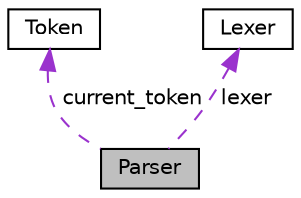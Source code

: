 digraph "Parser"
{
  edge [fontname="Helvetica",fontsize="10",labelfontname="Helvetica",labelfontsize="10"];
  node [fontname="Helvetica",fontsize="10",shape=record];
  Node1 [label="Parser",height=0.2,width=0.4,color="black", fillcolor="grey75", style="filled", fontcolor="black"];
  Node2 -> Node1 [dir="back",color="darkorchid3",fontsize="10",style="dashed",label=" current_token" ,fontname="Helvetica"];
  Node2 [label="Token",height=0.2,width=0.4,color="black", fillcolor="white", style="filled",URL="$classToken.html",tooltip="Builtin. "];
  Node3 -> Node1 [dir="back",color="darkorchid3",fontsize="10",style="dashed",label=" lexer" ,fontname="Helvetica"];
  Node3 [label="Lexer",height=0.2,width=0.4,color="black", fillcolor="white", style="filled",URL="$classLexer.html"];
}
